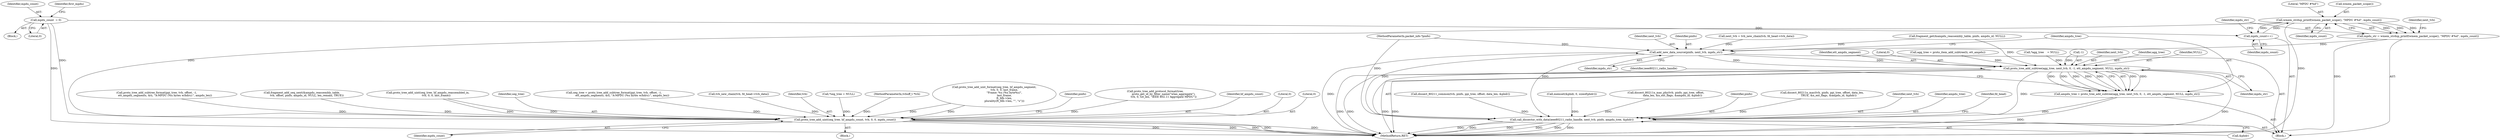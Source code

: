 digraph "0_wireshark_2c13e97d656c1c0ac4d76eb9d307664aae0e0cf7_0@API" {
"1000876" [label="(Call,wmem_strdup_printf(wmem_packet_scope(), \"MPDU #%d\", mpdu_count))"];
"1000872" [label="(Call,mpdu_count++)"];
"1000180" [label="(Call,mpdu_count  = 0)"];
"1000876" [label="(Call,wmem_strdup_printf(wmem_packet_scope(), \"MPDU #%d\", mpdu_count))"];
"1000874" [label="(Call,mpdu_str = wmem_strdup_printf(wmem_packet_scope(), \"MPDU #%d\", mpdu_count))"];
"1000887" [label="(Call,add_new_data_source(pinfo, next_tvb, mpdu_str))"];
"1000893" [label="(Call,proto_tree_add_subtree(agg_tree, next_tvb, 0, -1, ett_ampdu_segment, NULL, mpdu_str))"];
"1000891" [label="(Call,ampdu_tree = proto_tree_add_subtree(agg_tree, next_tvb, 0, -1, ett_ampdu_segment, NULL, mpdu_str))"];
"1000902" [label="(Call,call_dissector_with_data(ieee80211_radio_handle, next_tvb, pinfo, ampdu_tree, &phdr))"];
"1000914" [label="(Call,proto_tree_add_uint(seg_tree, hf_ampdu_count, tvb, 0, 0, mpdu_count))"];
"1000889" [label="(Identifier,next_tvb)"];
"1000145" [label="(Call,*agg_tree    = NULL)"];
"1000887" [label="(Call,add_new_data_source(pinfo, next_tvb, mpdu_str))"];
"1000903" [label="(Identifier,ieee80211_radio_handle)"];
"1000917" [label="(Identifier,tvb)"];
"1000920" [label="(Identifier,mpdu_count)"];
"1000892" [label="(Identifier,ampdu_tree)"];
"1000137" [label="(Call,*seg_tree = NULL)"];
"1000181" [label="(Identifier,mpdu_count)"];
"1000125" [label="(MethodParameterIn,packet_info *pinfo)"];
"1000891" [label="(Call,ampdu_tree = proto_tree_add_subtree(agg_tree, next_tvb, 0, -1, ett_ampdu_segment, NULL, mpdu_str))"];
"1000124" [label="(MethodParameterIn,tvbuff_t *tvb)"];
"1000795" [label="(Call,proto_tree_add_uint_format(seg_tree, hf_ampdu_segment,\n                        tvb, 0, 0, last_frame,\n                        \"Frame: %u (%u byte%s)\",\n                        last_frame,\n                        ft_fdh->len,\n                        plurality(ft_fdh->len, \"\", \"s\")))"];
"1000901" [label="(Identifier,mpdu_str)"];
"1000330" [label="(Call,memset(&phdr, 0, sizeof(phdr)))"];
"1000923" [label="(Identifier,pinfo)"];
"1000847" [label="(Call,proto_tree_add_protocol_format(tree,\n                    proto_get_id_by_filter_name(\"wlan_aggregate\"),\n                    tvb, 0, tot_len, \"IEEE 802.11 Aggregate MPDU\"))"];
"1000413" [label="(Call,dissect_80211n_mac_phy(tvb, pinfo, ppi_tree, offset,\n                data_len, &n_ext_flags, &ampdu_id, &phdr))"];
"1000905" [label="(Identifier,pinfo)"];
"1000890" [label="(Identifier,mpdu_str)"];
"1000127" [label="(Block,)"];
"1000916" [label="(Identifier,hf_ampdu_count)"];
"1000918" [label="(Literal,0)"];
"1000919" [label="(Literal,0)"];
"1000855" [label="(Call,agg_tree = proto_item_add_subtree(ti, ett_ampdu))"];
"1000873" [label="(Identifier,mpdu_count)"];
"1000747" [label="(Call,proto_tree_add_subtree_format(ppi_tree, tvb, offset, -1,\n                    ett_ampdu_segments, &ti, \"A-MPDU (%u bytes w/hdrs):\", ampdu_len))"];
"1000182" [label="(Literal,0)"];
"1000731" [label="(Call,fragment_get(&ampdu_reassembly_table, pinfo, ampdu_id, NULL))"];
"1000914" [label="(Call,proto_tree_add_uint(seg_tree, hf_ampdu_count, tvb, 0, 0, mpdu_count))"];
"1000871" [label="(Block,)"];
"1000897" [label="(Call,-1)"];
"1000714" [label="(Call,fragment_add_seq_next(&ampdu_reassembly_table,\n            tvb, offset, pinfo, ampdu_id, NULL, len_remain, TRUE))"];
"1000895" [label="(Identifier,next_tvb)"];
"1000894" [label="(Identifier,agg_tree)"];
"1000879" [label="(Identifier,mpdu_count)"];
"1000900" [label="(Identifier,NULL)"];
"1000878" [label="(Literal,\"MPDU #%d\")"];
"1000877" [label="(Call,wmem_packet_scope())"];
"1000899" [label="(Identifier,ett_ampdu_segment)"];
"1000398" [label="(Call,dissect_80211n_mac(tvb, pinfo, ppi_tree, offset, data_len,\n                TRUE, &n_ext_flags, &ampdu_id, &phdr))"];
"1000888" [label="(Identifier,pinfo)"];
"1000874" [label="(Call,mpdu_str = wmem_strdup_printf(wmem_packet_scope(), \"MPDU #%d\", mpdu_count))"];
"1000880" [label="(Call,next_tvb = tvb_new_chain(tvb, fd_head->tvb_data))"];
"1000904" [label="(Identifier,next_tvb)"];
"1000906" [label="(Identifier,ampdu_tree)"];
"1000186" [label="(Identifier,first_mpdu)"];
"1000841" [label="(Block,)"];
"1000180" [label="(Call,mpdu_count  = 0)"];
"1000828" [label="(Call,proto_tree_add_uint(seg_tree, hf_ampdu_reassembled_in,\n                    tvb, 0, 0, last_frame))"];
"1000881" [label="(Identifier,next_tvb)"];
"1000902" [label="(Call,call_dissector_with_data(ieee80211_radio_handle, next_tvb, pinfo, ampdu_tree, &phdr))"];
"1000910" [label="(Identifier,fd_head)"];
"1000876" [label="(Call,wmem_strdup_printf(wmem_packet_scope(), \"MPDU #%d\", mpdu_count))"];
"1000915" [label="(Identifier,seg_tree)"];
"1000896" [label="(Literal,0)"];
"1000745" [label="(Call,seg_tree = proto_tree_add_subtree_format(ppi_tree, tvb, offset, -1,\n                    ett_ampdu_segments, &ti, \"A-MPDU (%u bytes w/hdrs):\", ampdu_len))"];
"1000872" [label="(Call,mpdu_count++)"];
"1000893" [label="(Call,proto_tree_add_subtree(agg_tree, next_tvb, 0, -1, ett_ampdu_segment, NULL, mpdu_str))"];
"1000388" [label="(Call,dissect_80211_common(tvb, pinfo, ppi_tree, offset, data_len, &phdr))"];
"1000875" [label="(Identifier,mpdu_str)"];
"1000907" [label="(Call,&phdr)"];
"1001002" [label="(MethodReturn,RET)"];
"1000882" [label="(Call,tvb_new_chain(tvb, fd_head->tvb_data))"];
"1000876" -> "1000874"  [label="AST: "];
"1000876" -> "1000879"  [label="CFG: "];
"1000877" -> "1000876"  [label="AST: "];
"1000878" -> "1000876"  [label="AST: "];
"1000879" -> "1000876"  [label="AST: "];
"1000874" -> "1000876"  [label="CFG: "];
"1000876" -> "1001002"  [label="DDG: "];
"1000876" -> "1000872"  [label="DDG: "];
"1000876" -> "1000874"  [label="DDG: "];
"1000876" -> "1000874"  [label="DDG: "];
"1000876" -> "1000874"  [label="DDG: "];
"1000872" -> "1000876"  [label="DDG: "];
"1000876" -> "1000914"  [label="DDG: "];
"1000872" -> "1000871"  [label="AST: "];
"1000872" -> "1000873"  [label="CFG: "];
"1000873" -> "1000872"  [label="AST: "];
"1000875" -> "1000872"  [label="CFG: "];
"1000180" -> "1000872"  [label="DDG: "];
"1000180" -> "1000127"  [label="AST: "];
"1000180" -> "1000182"  [label="CFG: "];
"1000181" -> "1000180"  [label="AST: "];
"1000182" -> "1000180"  [label="AST: "];
"1000186" -> "1000180"  [label="CFG: "];
"1000180" -> "1001002"  [label="DDG: "];
"1000180" -> "1000914"  [label="DDG: "];
"1000874" -> "1000871"  [label="AST: "];
"1000875" -> "1000874"  [label="AST: "];
"1000881" -> "1000874"  [label="CFG: "];
"1000874" -> "1001002"  [label="DDG: "];
"1000874" -> "1000887"  [label="DDG: "];
"1000887" -> "1000871"  [label="AST: "];
"1000887" -> "1000890"  [label="CFG: "];
"1000888" -> "1000887"  [label="AST: "];
"1000889" -> "1000887"  [label="AST: "];
"1000890" -> "1000887"  [label="AST: "];
"1000892" -> "1000887"  [label="CFG: "];
"1000887" -> "1001002"  [label="DDG: "];
"1000902" -> "1000887"  [label="DDG: "];
"1000731" -> "1000887"  [label="DDG: "];
"1000125" -> "1000887"  [label="DDG: "];
"1000880" -> "1000887"  [label="DDG: "];
"1000887" -> "1000893"  [label="DDG: "];
"1000887" -> "1000893"  [label="DDG: "];
"1000887" -> "1000902"  [label="DDG: "];
"1000893" -> "1000891"  [label="AST: "];
"1000893" -> "1000901"  [label="CFG: "];
"1000894" -> "1000893"  [label="AST: "];
"1000895" -> "1000893"  [label="AST: "];
"1000896" -> "1000893"  [label="AST: "];
"1000897" -> "1000893"  [label="AST: "];
"1000899" -> "1000893"  [label="AST: "];
"1000900" -> "1000893"  [label="AST: "];
"1000901" -> "1000893"  [label="AST: "];
"1000891" -> "1000893"  [label="CFG: "];
"1000893" -> "1001002"  [label="DDG: "];
"1000893" -> "1001002"  [label="DDG: "];
"1000893" -> "1001002"  [label="DDG: "];
"1000893" -> "1001002"  [label="DDG: "];
"1000893" -> "1001002"  [label="DDG: "];
"1000893" -> "1000891"  [label="DDG: "];
"1000893" -> "1000891"  [label="DDG: "];
"1000893" -> "1000891"  [label="DDG: "];
"1000893" -> "1000891"  [label="DDG: "];
"1000893" -> "1000891"  [label="DDG: "];
"1000893" -> "1000891"  [label="DDG: "];
"1000893" -> "1000891"  [label="DDG: "];
"1000855" -> "1000893"  [label="DDG: "];
"1000145" -> "1000893"  [label="DDG: "];
"1000897" -> "1000893"  [label="DDG: "];
"1000731" -> "1000893"  [label="DDG: "];
"1000893" -> "1000902"  [label="DDG: "];
"1000891" -> "1000871"  [label="AST: "];
"1000892" -> "1000891"  [label="AST: "];
"1000903" -> "1000891"  [label="CFG: "];
"1000891" -> "1001002"  [label="DDG: "];
"1000891" -> "1000902"  [label="DDG: "];
"1000902" -> "1000871"  [label="AST: "];
"1000902" -> "1000907"  [label="CFG: "];
"1000903" -> "1000902"  [label="AST: "];
"1000904" -> "1000902"  [label="AST: "];
"1000905" -> "1000902"  [label="AST: "];
"1000906" -> "1000902"  [label="AST: "];
"1000907" -> "1000902"  [label="AST: "];
"1000910" -> "1000902"  [label="CFG: "];
"1000902" -> "1001002"  [label="DDG: "];
"1000902" -> "1001002"  [label="DDG: "];
"1000902" -> "1001002"  [label="DDG: "];
"1000902" -> "1001002"  [label="DDG: "];
"1000902" -> "1001002"  [label="DDG: "];
"1000902" -> "1001002"  [label="DDG: "];
"1000125" -> "1000902"  [label="DDG: "];
"1000330" -> "1000902"  [label="DDG: "];
"1000388" -> "1000902"  [label="DDG: "];
"1000398" -> "1000902"  [label="DDG: "];
"1000413" -> "1000902"  [label="DDG: "];
"1000914" -> "1000841"  [label="AST: "];
"1000914" -> "1000920"  [label="CFG: "];
"1000915" -> "1000914"  [label="AST: "];
"1000916" -> "1000914"  [label="AST: "];
"1000917" -> "1000914"  [label="AST: "];
"1000918" -> "1000914"  [label="AST: "];
"1000919" -> "1000914"  [label="AST: "];
"1000920" -> "1000914"  [label="AST: "];
"1000923" -> "1000914"  [label="CFG: "];
"1000914" -> "1001002"  [label="DDG: "];
"1000914" -> "1001002"  [label="DDG: "];
"1000914" -> "1001002"  [label="DDG: "];
"1000914" -> "1001002"  [label="DDG: "];
"1000914" -> "1001002"  [label="DDG: "];
"1000828" -> "1000914"  [label="DDG: "];
"1000828" -> "1000914"  [label="DDG: "];
"1000795" -> "1000914"  [label="DDG: "];
"1000795" -> "1000914"  [label="DDG: "];
"1000745" -> "1000914"  [label="DDG: "];
"1000137" -> "1000914"  [label="DDG: "];
"1000847" -> "1000914"  [label="DDG: "];
"1000882" -> "1000914"  [label="DDG: "];
"1000714" -> "1000914"  [label="DDG: "];
"1000747" -> "1000914"  [label="DDG: "];
"1000124" -> "1000914"  [label="DDG: "];
}
